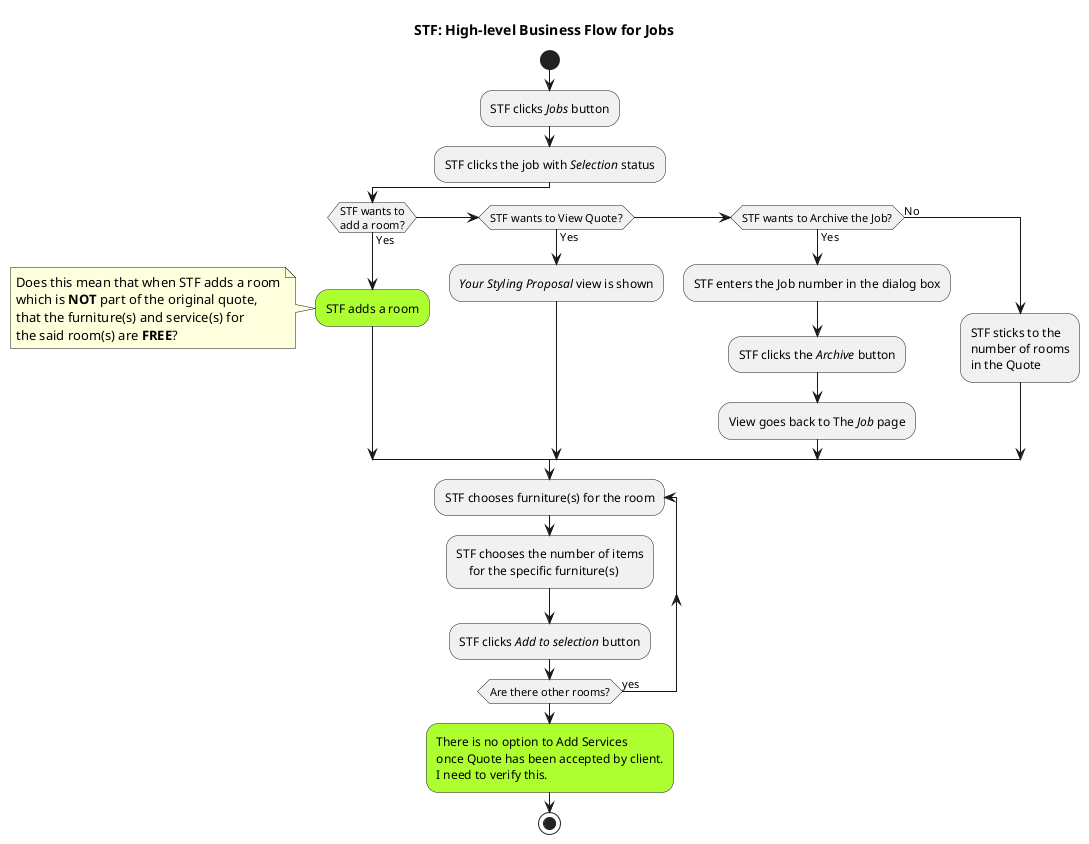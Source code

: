 ' Contains the High-level flow of Jobs
' Pre-requisite: Quote has been approved by Client

@startuml
    title STF: High-level Business Flow for Jobs
    start
    :STF clicks //Jobs// button;
    :STF clicks the job with //Selection// status;
    
    if (STF wants to\nadd a room?) then (Yes)
        #GreenYellow:STF adds a room;

        note left
            Does this mean that when STF adds a room
            which is **NOT** part of the original quote,
            that the furniture(s) and service(s) for
            the said room(s) are **FREE**?
        end note
    elseif (STF wants to View Quote?) then (Yes)
        ://Your Styling Proposal// view is shown;
    elseif (STF wants to Archive the Job?) then (Yes)
        :STF enters the Job number in the dialog box;
        :STF clicks the //Archive// button;
            
            :View goes back to The //Job// page;
    else(No)
        :STF sticks to the\nnumber of rooms\nin the Quote;
    endif

    repeat :STF chooses furniture(s) for the room;
        :STF chooses the number of items
            for the specific furniture(s);
        :STF clicks //Add to selection// button;
    repeat while (Are there other rooms?) is (yes)
    
    #GreenYellow:There is no option to Add Services
    once Quote has been accepted by client.
    I need to verify this.;
    
    stop
@enduml